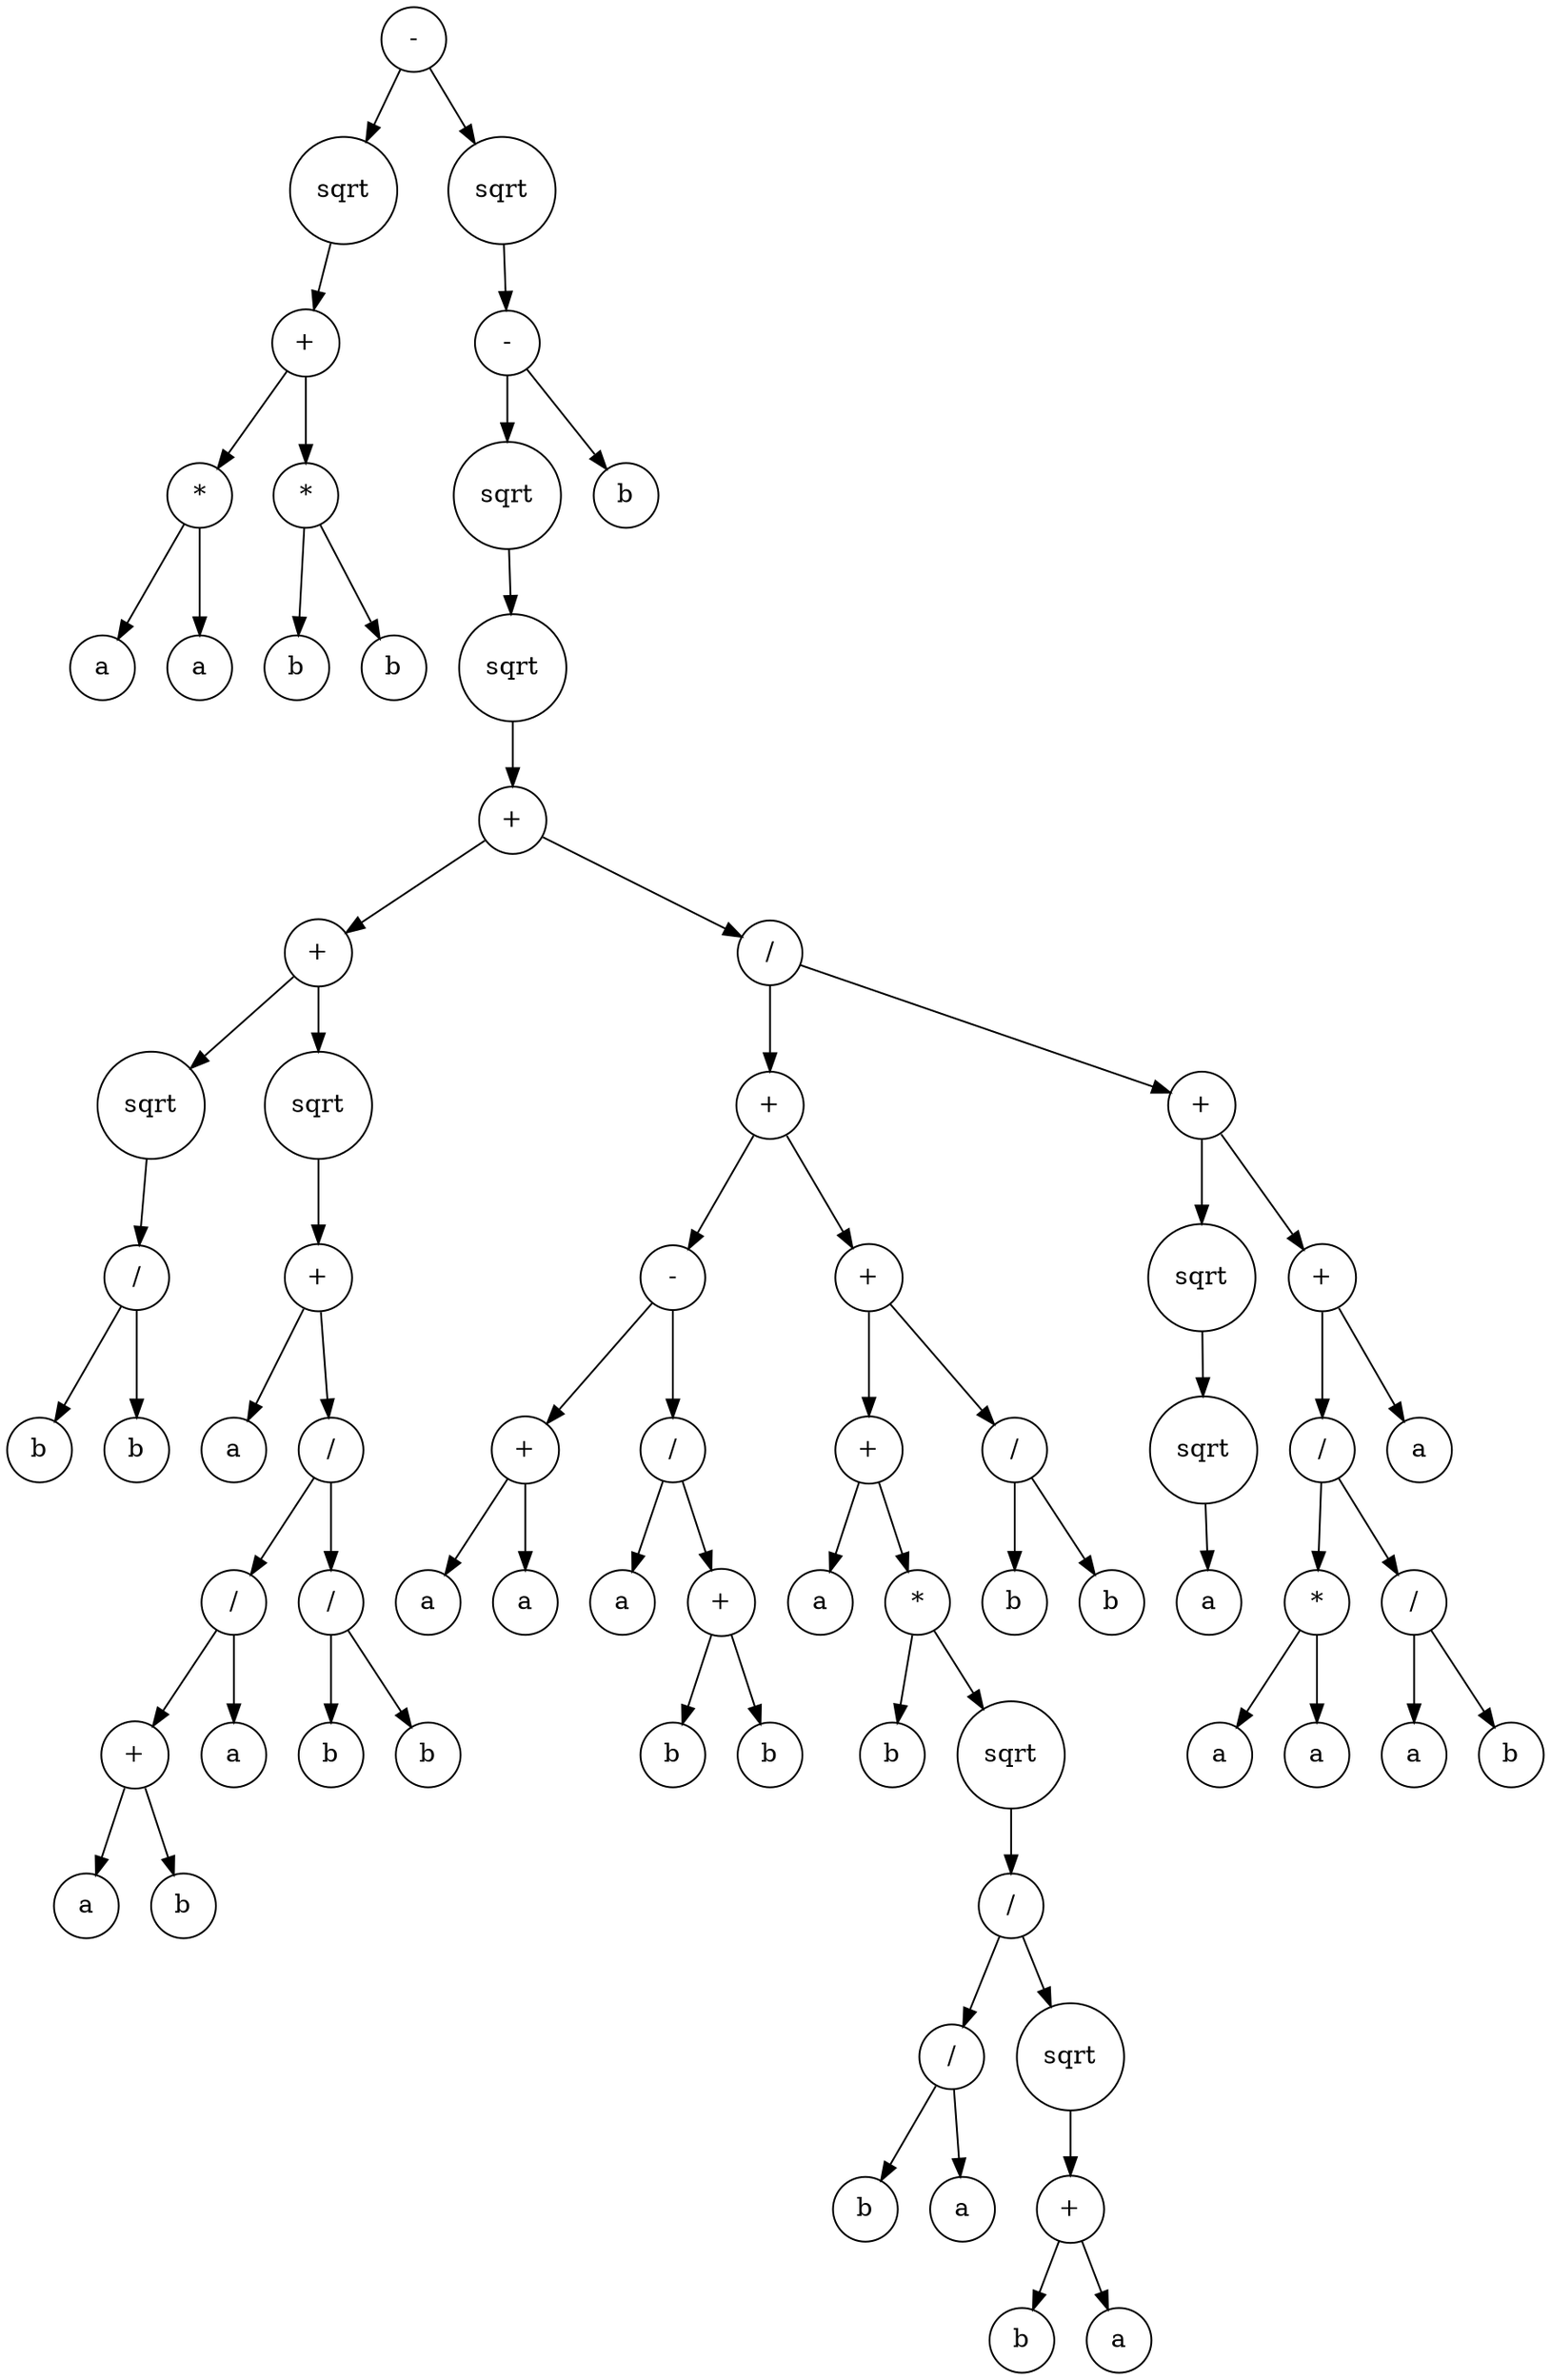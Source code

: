 digraph g {
graph [ordering=out];
node [shape=circle];
n[label = "-"];
n0[label = "sqrt"];
n00[label = "+"];
n000[label = "*"];
n0000[label = "a"];
n000 -> n0000;
n0001[label = "a"];
n000 -> n0001;
n00 -> n000;
n001[label = "*"];
n0010[label = "b"];
n001 -> n0010;
n0011[label = "b"];
n001 -> n0011;
n00 -> n001;
n0 -> n00;
n -> n0;
n1[label = "sqrt"];
n10[label = "-"];
n100[label = "sqrt"];
n1000[label = "sqrt"];
n10000[label = "+"];
n100000[label = "+"];
n1000000[label = "sqrt"];
n10000000[label = "/"];
n100000000[label = "b"];
n10000000 -> n100000000;
n100000001[label = "b"];
n10000000 -> n100000001;
n1000000 -> n10000000;
n100000 -> n1000000;
n1000001[label = "sqrt"];
n10000010[label = "+"];
n100000100[label = "a"];
n10000010 -> n100000100;
n100000101[label = "/"];
n1000001010[label = "/"];
n10000010100[label = "+"];
n100000101000[label = "a"];
n10000010100 -> n100000101000;
n100000101001[label = "b"];
n10000010100 -> n100000101001;
n1000001010 -> n10000010100;
n10000010101[label = "a"];
n1000001010 -> n10000010101;
n100000101 -> n1000001010;
n1000001011[label = "/"];
n10000010110[label = "b"];
n1000001011 -> n10000010110;
n10000010111[label = "b"];
n1000001011 -> n10000010111;
n100000101 -> n1000001011;
n10000010 -> n100000101;
n1000001 -> n10000010;
n100000 -> n1000001;
n10000 -> n100000;
n100001[label = "/"];
n1000010[label = "+"];
n10000100[label = "-"];
n100001000[label = "+"];
n1000010000[label = "a"];
n100001000 -> n1000010000;
n1000010001[label = "a"];
n100001000 -> n1000010001;
n10000100 -> n100001000;
n100001001[label = "/"];
n1000010010[label = "a"];
n100001001 -> n1000010010;
n1000010011[label = "+"];
n10000100110[label = "b"];
n1000010011 -> n10000100110;
n10000100111[label = "b"];
n1000010011 -> n10000100111;
n100001001 -> n1000010011;
n10000100 -> n100001001;
n1000010 -> n10000100;
n10000101[label = "+"];
n100001010[label = "+"];
n1000010100[label = "a"];
n100001010 -> n1000010100;
n1000010101[label = "*"];
n10000101010[label = "b"];
n1000010101 -> n10000101010;
n10000101011[label = "sqrt"];
n100001010110[label = "/"];
n1000010101100[label = "/"];
n10000101011000[label = "b"];
n1000010101100 -> n10000101011000;
n10000101011001[label = "a"];
n1000010101100 -> n10000101011001;
n100001010110 -> n1000010101100;
n1000010101101[label = "sqrt"];
n10000101011010[label = "+"];
n100001010110100[label = "b"];
n10000101011010 -> n100001010110100;
n100001010110101[label = "a"];
n10000101011010 -> n100001010110101;
n1000010101101 -> n10000101011010;
n100001010110 -> n1000010101101;
n10000101011 -> n100001010110;
n1000010101 -> n10000101011;
n100001010 -> n1000010101;
n10000101 -> n100001010;
n100001011[label = "/"];
n1000010110[label = "b"];
n100001011 -> n1000010110;
n1000010111[label = "b"];
n100001011 -> n1000010111;
n10000101 -> n100001011;
n1000010 -> n10000101;
n100001 -> n1000010;
n1000011[label = "+"];
n10000110[label = "sqrt"];
n100001100[label = "sqrt"];
n1000011000[label = "a"];
n100001100 -> n1000011000;
n10000110 -> n100001100;
n1000011 -> n10000110;
n10000111[label = "+"];
n100001110[label = "/"];
n1000011100[label = "*"];
n10000111000[label = "a"];
n1000011100 -> n10000111000;
n10000111001[label = "a"];
n1000011100 -> n10000111001;
n100001110 -> n1000011100;
n1000011101[label = "/"];
n10000111010[label = "a"];
n1000011101 -> n10000111010;
n10000111011[label = "b"];
n1000011101 -> n10000111011;
n100001110 -> n1000011101;
n10000111 -> n100001110;
n100001111[label = "a"];
n10000111 -> n100001111;
n1000011 -> n10000111;
n100001 -> n1000011;
n10000 -> n100001;
n1000 -> n10000;
n100 -> n1000;
n10 -> n100;
n101[label = "b"];
n10 -> n101;
n1 -> n10;
n -> n1;
}
